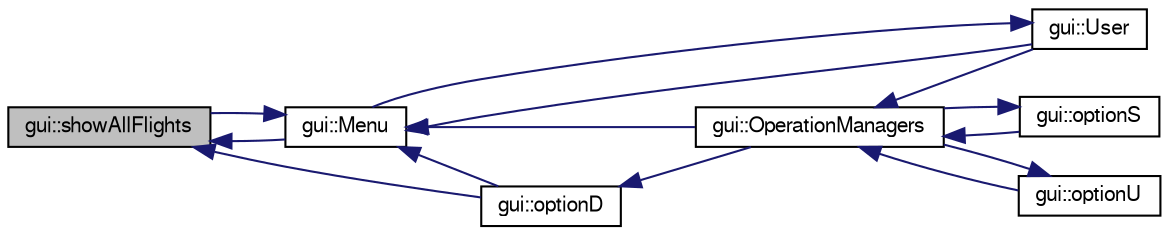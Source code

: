 digraph G
{
  edge [fontname="FreeSans",fontsize="10",labelfontname="FreeSans",labelfontsize="10"];
  node [fontname="FreeSans",fontsize="10",shape=record];
  rankdir=LR;
  Node1 [label="gui::showAllFlights",height=0.2,width=0.4,color="black", fillcolor="grey75", style="filled" fontcolor="black"];
  Node1 -> Node2 [dir=back,color="midnightblue",fontsize="10",style="solid",fontname="FreeSans"];
  Node2 [label="gui::Menu",height=0.2,width=0.4,color="black", fillcolor="white", style="filled",URL="$classgui.html#a57cd3dc1eca1d8cb7aabb9fa75d79702",tooltip="the main menu. asks what the user would like to do."];
  Node2 -> Node3 [dir=back,color="midnightblue",fontsize="10",style="solid",fontname="FreeSans"];
  Node3 [label="gui::OperationManagers",height=0.2,width=0.4,color="black", fillcolor="white", style="filled",URL="$classgui.html#afe37700bacd80503661c4f45b55019bd",tooltip="this asks the manager what he wants to do."];
  Node3 -> Node4 [dir=back,color="midnightblue",fontsize="10",style="solid",fontname="FreeSans"];
  Node4 [label="gui::optionS",height=0.2,width=0.4,color="black", fillcolor="white", style="filled",URL="$classgui.html#afa7a5fc9b6f835a69a0c8433711fad57",tooltip="function to create flight/schedule"];
  Node4 -> Node3 [dir=back,color="midnightblue",fontsize="10",style="solid",fontname="FreeSans"];
  Node3 -> Node5 [dir=back,color="midnightblue",fontsize="10",style="solid",fontname="FreeSans"];
  Node5 [label="gui::optionU",height=0.2,width=0.4,color="black", fillcolor="white", style="filled",URL="$classgui.html#ad6587b34a7c6f8c087af1665f5dd7b71",tooltip="!needs to be error checked"];
  Node5 -> Node3 [dir=back,color="midnightblue",fontsize="10",style="solid",fontname="FreeSans"];
  Node3 -> Node6 [dir=back,color="midnightblue",fontsize="10",style="solid",fontname="FreeSans"];
  Node6 [label="gui::User",height=0.2,width=0.4,color="black", fillcolor="white", style="filled",URL="$classgui.html#a3c2584790da727b2c2fabc178c449ea3",tooltip="asks what kind of user are you."];
  Node6 -> Node2 [dir=back,color="midnightblue",fontsize="10",style="solid",fontname="FreeSans"];
  Node2 -> Node7 [dir=back,color="midnightblue",fontsize="10",style="solid",fontname="FreeSans"];
  Node7 [label="gui::optionD",height=0.2,width=0.4,color="black", fillcolor="white", style="filled",URL="$classgui.html#a0534e0904bd2e2e3694e3da5396d1339",tooltip="shows the master list of flights/schedules. Was original a different function."];
  Node7 -> Node3 [dir=back,color="midnightblue",fontsize="10",style="solid",fontname="FreeSans"];
  Node2 -> Node1 [dir=back,color="midnightblue",fontsize="10",style="solid",fontname="FreeSans"];
  Node2 -> Node6 [dir=back,color="midnightblue",fontsize="10",style="solid",fontname="FreeSans"];
  Node1 -> Node7 [dir=back,color="midnightblue",fontsize="10",style="solid",fontname="FreeSans"];
}
